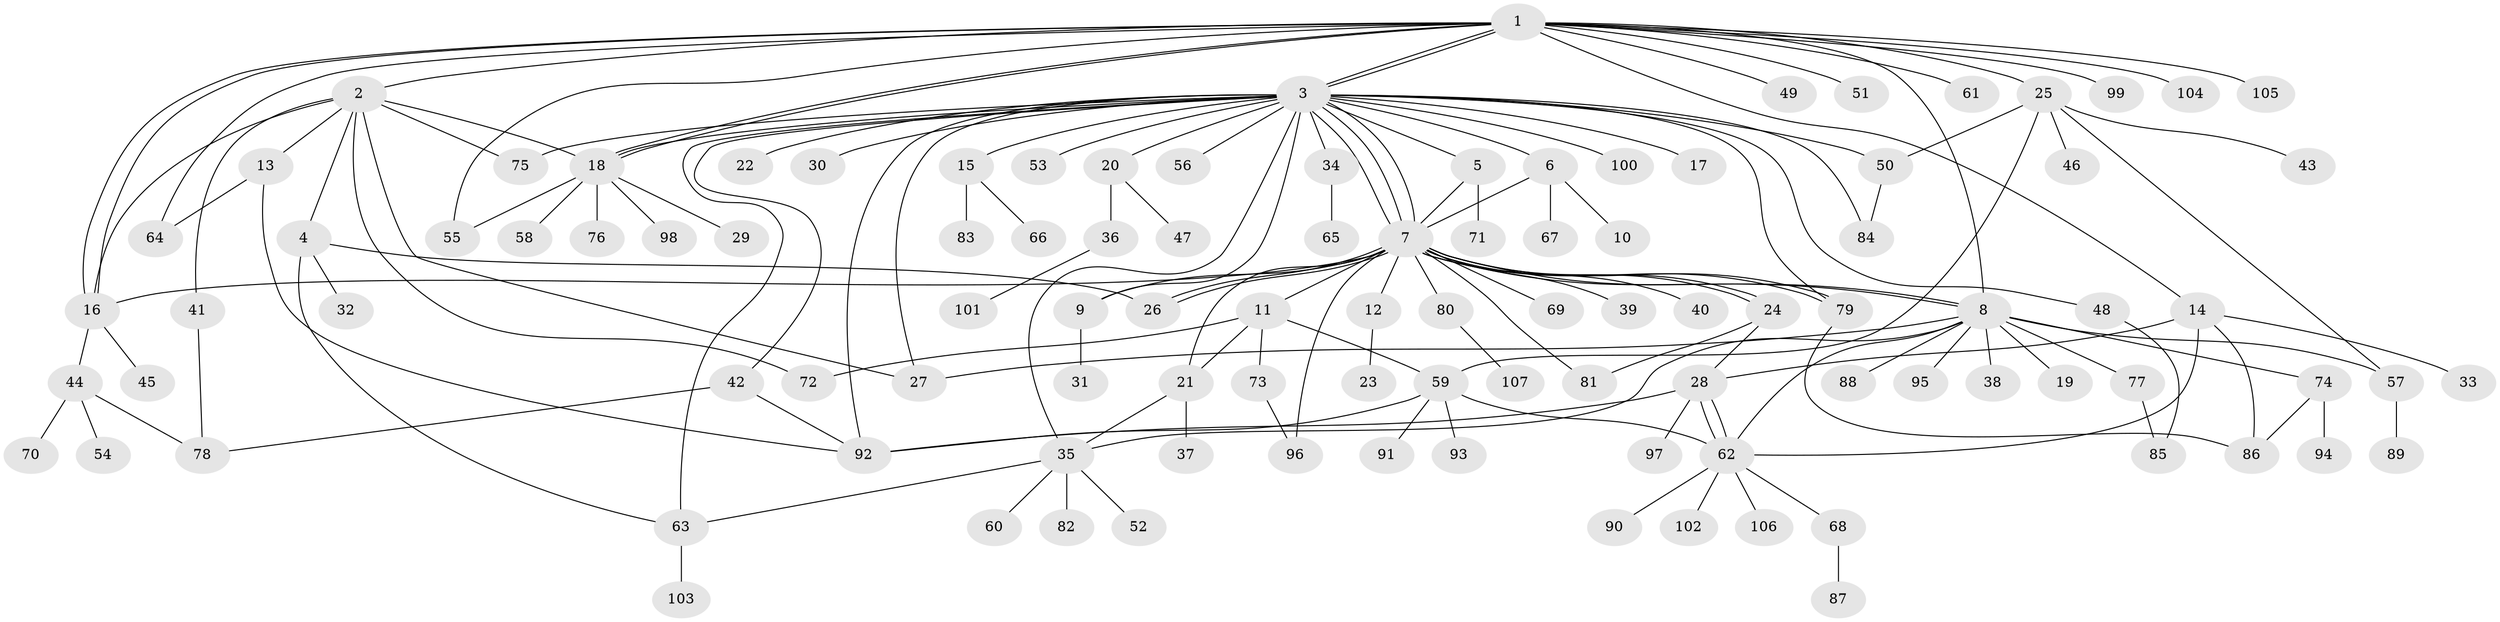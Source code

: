 // Generated by graph-tools (version 1.1) at 2025/14/03/09/25 04:14:42]
// undirected, 107 vertices, 156 edges
graph export_dot {
graph [start="1"]
  node [color=gray90,style=filled];
  1;
  2;
  3;
  4;
  5;
  6;
  7;
  8;
  9;
  10;
  11;
  12;
  13;
  14;
  15;
  16;
  17;
  18;
  19;
  20;
  21;
  22;
  23;
  24;
  25;
  26;
  27;
  28;
  29;
  30;
  31;
  32;
  33;
  34;
  35;
  36;
  37;
  38;
  39;
  40;
  41;
  42;
  43;
  44;
  45;
  46;
  47;
  48;
  49;
  50;
  51;
  52;
  53;
  54;
  55;
  56;
  57;
  58;
  59;
  60;
  61;
  62;
  63;
  64;
  65;
  66;
  67;
  68;
  69;
  70;
  71;
  72;
  73;
  74;
  75;
  76;
  77;
  78;
  79;
  80;
  81;
  82;
  83;
  84;
  85;
  86;
  87;
  88;
  89;
  90;
  91;
  92;
  93;
  94;
  95;
  96;
  97;
  98;
  99;
  100;
  101;
  102;
  103;
  104;
  105;
  106;
  107;
  1 -- 2;
  1 -- 3;
  1 -- 3;
  1 -- 8;
  1 -- 14;
  1 -- 16;
  1 -- 16;
  1 -- 18;
  1 -- 18;
  1 -- 25;
  1 -- 49;
  1 -- 51;
  1 -- 55;
  1 -- 61;
  1 -- 64;
  1 -- 99;
  1 -- 104;
  1 -- 105;
  2 -- 4;
  2 -- 13;
  2 -- 16;
  2 -- 18;
  2 -- 27;
  2 -- 41;
  2 -- 72;
  2 -- 75;
  3 -- 5;
  3 -- 6;
  3 -- 7;
  3 -- 7;
  3 -- 7;
  3 -- 9;
  3 -- 15;
  3 -- 17;
  3 -- 18;
  3 -- 20;
  3 -- 22;
  3 -- 27;
  3 -- 30;
  3 -- 34;
  3 -- 35;
  3 -- 42;
  3 -- 48;
  3 -- 50;
  3 -- 53;
  3 -- 56;
  3 -- 63;
  3 -- 75;
  3 -- 79;
  3 -- 84;
  3 -- 92;
  3 -- 100;
  4 -- 26;
  4 -- 32;
  4 -- 63;
  5 -- 7;
  5 -- 71;
  6 -- 7;
  6 -- 10;
  6 -- 67;
  7 -- 8;
  7 -- 8;
  7 -- 9;
  7 -- 11;
  7 -- 12;
  7 -- 16;
  7 -- 21;
  7 -- 24;
  7 -- 24;
  7 -- 26;
  7 -- 26;
  7 -- 39;
  7 -- 40;
  7 -- 69;
  7 -- 79;
  7 -- 79;
  7 -- 80;
  7 -- 81;
  7 -- 96;
  8 -- 19;
  8 -- 27;
  8 -- 35;
  8 -- 38;
  8 -- 57;
  8 -- 62;
  8 -- 74;
  8 -- 77;
  8 -- 88;
  8 -- 95;
  9 -- 31;
  11 -- 21;
  11 -- 59;
  11 -- 72;
  11 -- 73;
  12 -- 23;
  13 -- 64;
  13 -- 92;
  14 -- 28;
  14 -- 33;
  14 -- 62;
  14 -- 86;
  15 -- 66;
  15 -- 83;
  16 -- 44;
  16 -- 45;
  18 -- 29;
  18 -- 55;
  18 -- 58;
  18 -- 76;
  18 -- 98;
  20 -- 36;
  20 -- 47;
  21 -- 35;
  21 -- 37;
  24 -- 28;
  24 -- 81;
  25 -- 43;
  25 -- 46;
  25 -- 50;
  25 -- 57;
  25 -- 59;
  28 -- 62;
  28 -- 62;
  28 -- 92;
  28 -- 97;
  34 -- 65;
  35 -- 52;
  35 -- 60;
  35 -- 63;
  35 -- 82;
  36 -- 101;
  41 -- 78;
  42 -- 78;
  42 -- 92;
  44 -- 54;
  44 -- 70;
  44 -- 78;
  48 -- 85;
  50 -- 84;
  57 -- 89;
  59 -- 62;
  59 -- 91;
  59 -- 92;
  59 -- 93;
  62 -- 68;
  62 -- 90;
  62 -- 102;
  62 -- 106;
  63 -- 103;
  68 -- 87;
  73 -- 96;
  74 -- 86;
  74 -- 94;
  77 -- 85;
  79 -- 86;
  80 -- 107;
}

